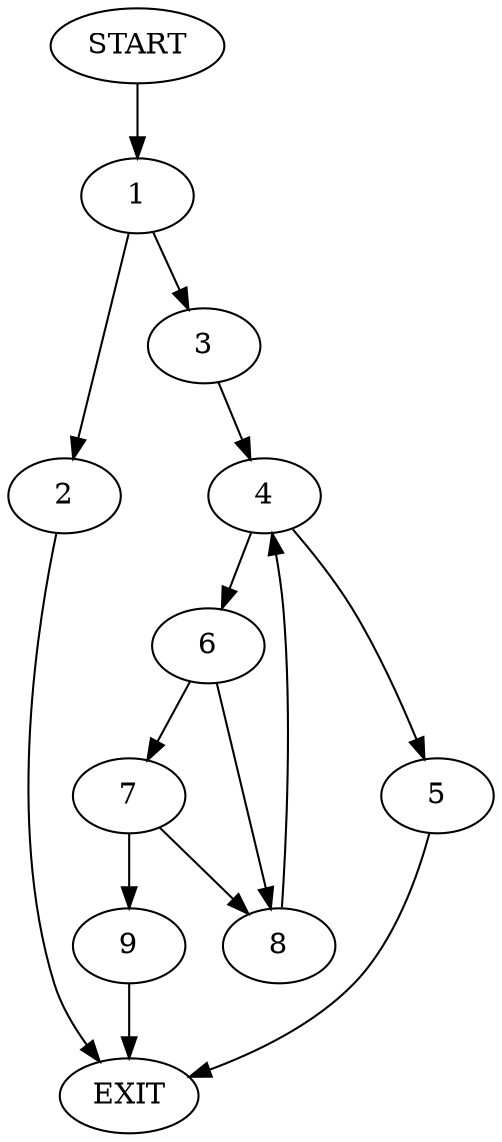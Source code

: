 digraph {
0 [label="START"]
10 [label="EXIT"]
0 -> 1
1 -> 2
1 -> 3
3 -> 4
2 -> 10
4 -> 5
4 -> 6
5 -> 10
6 -> 7
6 -> 8
7 -> 8
7 -> 9
8 -> 4
9 -> 10
}
